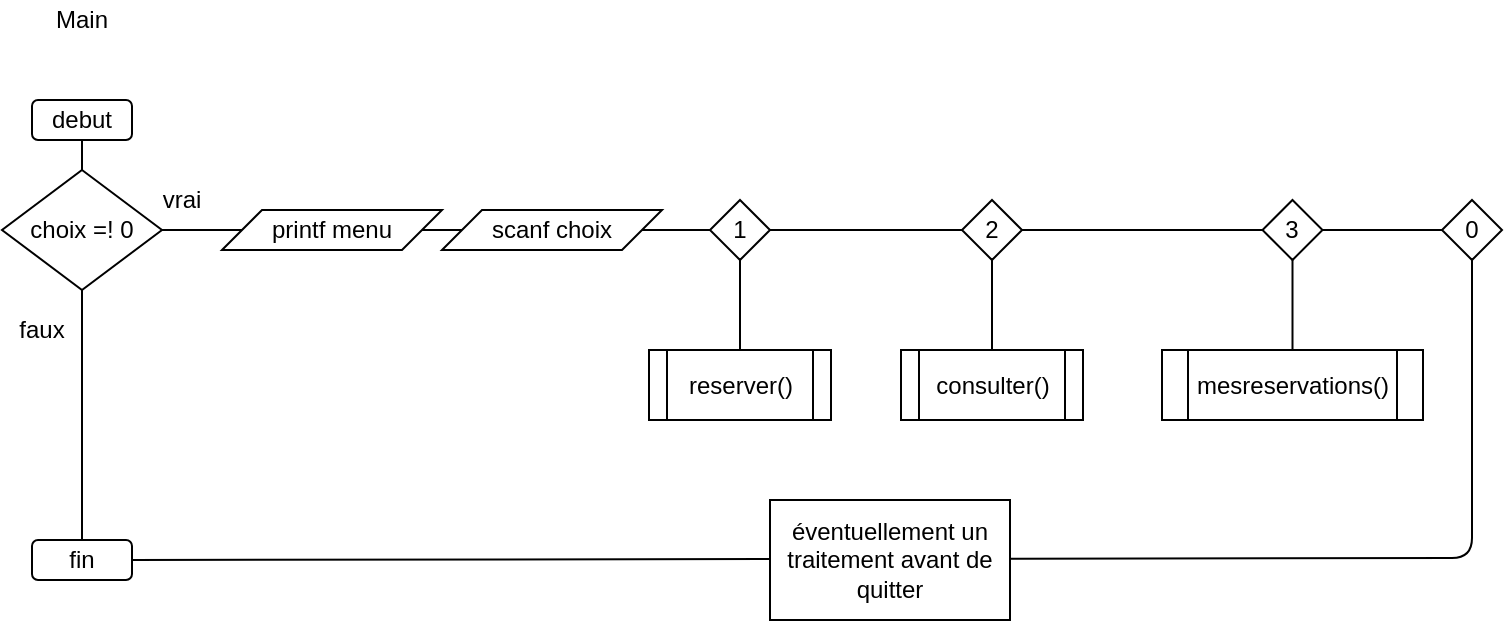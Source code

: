 <mxfile version="13.7.9" type="device"><diagram id="prtHgNgQTEPvFCAcTncT" name="Page-1"><mxGraphModel dx="941" dy="821" grid="1" gridSize="10" guides="1" tooltips="1" connect="1" arrows="1" fold="1" page="1" pageScale="1" pageWidth="827" pageHeight="1169" math="0" shadow="0"><root><mxCell id="0"/><mxCell id="1" parent="0"/><mxCell id="bIOXmveDpewnc0mgRzQ1-1" value="debut" style="rounded=1;whiteSpace=wrap;html=1;" vertex="1" parent="1"><mxGeometry x="45" y="80" width="50" height="20" as="geometry"/></mxCell><mxCell id="bIOXmveDpewnc0mgRzQ1-2" value="" style="endArrow=none;html=1;" edge="1" parent="1" source="bIOXmveDpewnc0mgRzQ1-5" target="bIOXmveDpewnc0mgRzQ1-1"><mxGeometry width="50" height="50" relative="1" as="geometry"><mxPoint x="70" y="140" as="sourcePoint"/><mxPoint x="180" y="90" as="targetPoint"/></mxGeometry></mxCell><mxCell id="bIOXmveDpewnc0mgRzQ1-4" value="Main" style="text;html=1;strokeColor=none;fillColor=none;align=center;verticalAlign=middle;whiteSpace=wrap;rounded=0;" vertex="1" parent="1"><mxGeometry x="50" y="30" width="40" height="20" as="geometry"/></mxCell><mxCell id="bIOXmveDpewnc0mgRzQ1-5" value="choix =! 0" style="rhombus;whiteSpace=wrap;html=1;" vertex="1" parent="1"><mxGeometry x="30" y="115" width="80" height="60" as="geometry"/></mxCell><mxCell id="bIOXmveDpewnc0mgRzQ1-7" value="fin" style="rounded=1;whiteSpace=wrap;html=1;" vertex="1" parent="1"><mxGeometry x="45" y="300" width="50" height="20" as="geometry"/></mxCell><mxCell id="bIOXmveDpewnc0mgRzQ1-9" value="" style="endArrow=none;html=1;" edge="1" parent="1" source="bIOXmveDpewnc0mgRzQ1-7" target="bIOXmveDpewnc0mgRzQ1-5"><mxGeometry width="50" height="50" relative="1" as="geometry"><mxPoint x="40" y="250" as="sourcePoint"/><mxPoint x="90" y="200" as="targetPoint"/></mxGeometry></mxCell><mxCell id="bIOXmveDpewnc0mgRzQ1-10" value="faux" style="text;html=1;strokeColor=none;fillColor=none;align=center;verticalAlign=middle;whiteSpace=wrap;rounded=0;" vertex="1" parent="1"><mxGeometry x="30" y="185" width="40" height="20" as="geometry"/></mxCell><mxCell id="bIOXmveDpewnc0mgRzQ1-12" value="" style="endArrow=none;html=1;" edge="1" parent="1" source="bIOXmveDpewnc0mgRzQ1-5" target="bIOXmveDpewnc0mgRzQ1-20"><mxGeometry width="50" height="50" relative="1" as="geometry"><mxPoint x="140" y="210" as="sourcePoint"/><mxPoint x="205" y="190" as="targetPoint"/></mxGeometry></mxCell><mxCell id="bIOXmveDpewnc0mgRzQ1-13" value="vrai" style="text;html=1;strokeColor=none;fillColor=none;align=center;verticalAlign=middle;whiteSpace=wrap;rounded=0;" vertex="1" parent="1"><mxGeometry x="100" y="120" width="40" height="20" as="geometry"/></mxCell><mxCell id="bIOXmveDpewnc0mgRzQ1-16" value="" style="endArrow=none;html=1;" edge="1" parent="1" source="bIOXmveDpewnc0mgRzQ1-20" target="bIOXmveDpewnc0mgRzQ1-22"><mxGeometry width="50" height="50" relative="1" as="geometry"><mxPoint x="295" y="190" as="sourcePoint"/><mxPoint x="355" y="190" as="targetPoint"/></mxGeometry></mxCell><mxCell id="bIOXmveDpewnc0mgRzQ1-19" value="" style="endArrow=none;html=1;" edge="1" parent="1" source="bIOXmveDpewnc0mgRzQ1-22" target="bIOXmveDpewnc0mgRzQ1-24"><mxGeometry width="50" height="50" relative="1" as="geometry"><mxPoint x="445" y="190" as="sourcePoint"/><mxPoint x="520" y="190" as="targetPoint"/></mxGeometry></mxCell><mxCell id="bIOXmveDpewnc0mgRzQ1-20" value="printf menu" style="shape=parallelogram;perimeter=parallelogramPerimeter;whiteSpace=wrap;html=1;fixedSize=1;" vertex="1" parent="1"><mxGeometry x="140" y="135" width="110" height="20" as="geometry"/></mxCell><mxCell id="bIOXmveDpewnc0mgRzQ1-22" value="scanf choix" style="shape=parallelogram;perimeter=parallelogramPerimeter;whiteSpace=wrap;html=1;fixedSize=1;" vertex="1" parent="1"><mxGeometry x="250" y="135" width="110" height="20" as="geometry"/></mxCell><mxCell id="bIOXmveDpewnc0mgRzQ1-24" value="1" style="rhombus;whiteSpace=wrap;html=1;" vertex="1" parent="1"><mxGeometry x="384" y="130" width="30" height="30" as="geometry"/></mxCell><mxCell id="bIOXmveDpewnc0mgRzQ1-27" value="2" style="rhombus;whiteSpace=wrap;html=1;" vertex="1" parent="1"><mxGeometry x="510" y="130" width="30" height="30" as="geometry"/></mxCell><mxCell id="bIOXmveDpewnc0mgRzQ1-31" value="" style="endArrow=none;html=1;" edge="1" parent="1" source="bIOXmveDpewnc0mgRzQ1-27" target="bIOXmveDpewnc0mgRzQ1-24"><mxGeometry width="50" height="50" relative="1" as="geometry"><mxPoint x="310" y="340" as="sourcePoint"/><mxPoint x="360" y="290" as="targetPoint"/></mxGeometry></mxCell><mxCell id="bIOXmveDpewnc0mgRzQ1-32" value="reserver()" style="shape=process;whiteSpace=wrap;html=1;backgroundOutline=1;" vertex="1" parent="1"><mxGeometry x="353.5" y="205" width="91" height="35" as="geometry"/></mxCell><mxCell id="bIOXmveDpewnc0mgRzQ1-34" value="" style="endArrow=none;html=1;" edge="1" parent="1" source="bIOXmveDpewnc0mgRzQ1-24" target="bIOXmveDpewnc0mgRzQ1-32"><mxGeometry width="50" height="50" relative="1" as="geometry"><mxPoint x="310" y="340" as="sourcePoint"/><mxPoint x="360" y="290" as="targetPoint"/></mxGeometry></mxCell><mxCell id="bIOXmveDpewnc0mgRzQ1-35" value="consulter()" style="shape=process;whiteSpace=wrap;html=1;backgroundOutline=1;" vertex="1" parent="1"><mxGeometry x="479.5" y="205" width="91" height="35" as="geometry"/></mxCell><mxCell id="bIOXmveDpewnc0mgRzQ1-36" value="" style="endArrow=none;html=1;" edge="1" parent="1" source="bIOXmveDpewnc0mgRzQ1-35" target="bIOXmveDpewnc0mgRzQ1-27"><mxGeometry width="50" height="50" relative="1" as="geometry"><mxPoint x="480" y="340" as="sourcePoint"/><mxPoint x="530" y="290" as="targetPoint"/></mxGeometry></mxCell><mxCell id="bIOXmveDpewnc0mgRzQ1-37" value="3" style="rhombus;whiteSpace=wrap;html=1;" vertex="1" parent="1"><mxGeometry x="660.25" y="130" width="30" height="30" as="geometry"/></mxCell><mxCell id="bIOXmveDpewnc0mgRzQ1-38" value="" style="endArrow=none;html=1;" edge="1" parent="1" source="bIOXmveDpewnc0mgRzQ1-27" target="bIOXmveDpewnc0mgRzQ1-37"><mxGeometry width="50" height="50" relative="1" as="geometry"><mxPoint x="530" y="145" as="sourcePoint"/><mxPoint x="610" y="80" as="targetPoint"/></mxGeometry></mxCell><mxCell id="bIOXmveDpewnc0mgRzQ1-39" value="mesreservations()" style="shape=process;whiteSpace=wrap;html=1;backgroundOutline=1;" vertex="1" parent="1"><mxGeometry x="610" y="205" width="130.5" height="35" as="geometry"/></mxCell><mxCell id="bIOXmveDpewnc0mgRzQ1-40" value="" style="endArrow=none;html=1;" edge="1" parent="1" source="bIOXmveDpewnc0mgRzQ1-39" target="bIOXmveDpewnc0mgRzQ1-37"><mxGeometry width="50" height="50" relative="1" as="geometry"><mxPoint x="620" y="180" as="sourcePoint"/><mxPoint x="670" y="130" as="targetPoint"/></mxGeometry></mxCell><mxCell id="bIOXmveDpewnc0mgRzQ1-41" value="0" style="rhombus;whiteSpace=wrap;html=1;" vertex="1" parent="1"><mxGeometry x="750" y="130" width="30" height="30" as="geometry"/></mxCell><mxCell id="bIOXmveDpewnc0mgRzQ1-42" value="" style="endArrow=none;html=1;" edge="1" parent="1" source="bIOXmveDpewnc0mgRzQ1-37" target="bIOXmveDpewnc0mgRzQ1-41"><mxGeometry width="50" height="50" relative="1" as="geometry"><mxPoint x="670" y="170" as="sourcePoint"/><mxPoint x="720" y="120" as="targetPoint"/></mxGeometry></mxCell><mxCell id="bIOXmveDpewnc0mgRzQ1-43" value="" style="endArrow=none;html=1;" edge="1" parent="1" source="bIOXmveDpewnc0mgRzQ1-7" target="bIOXmveDpewnc0mgRzQ1-41"><mxGeometry width="50" height="50" relative="1" as="geometry"><mxPoint x="700" y="310" as="sourcePoint"/><mxPoint x="750" y="260" as="targetPoint"/><Array as="points"><mxPoint x="765" y="309"/></Array></mxGeometry></mxCell><mxCell id="bIOXmveDpewnc0mgRzQ1-45" value="éventuellement un traitement avant de quitter" style="rounded=0;whiteSpace=wrap;html=1;" vertex="1" parent="1"><mxGeometry x="414" y="280" width="120" height="60" as="geometry"/></mxCell></root></mxGraphModel></diagram></mxfile>